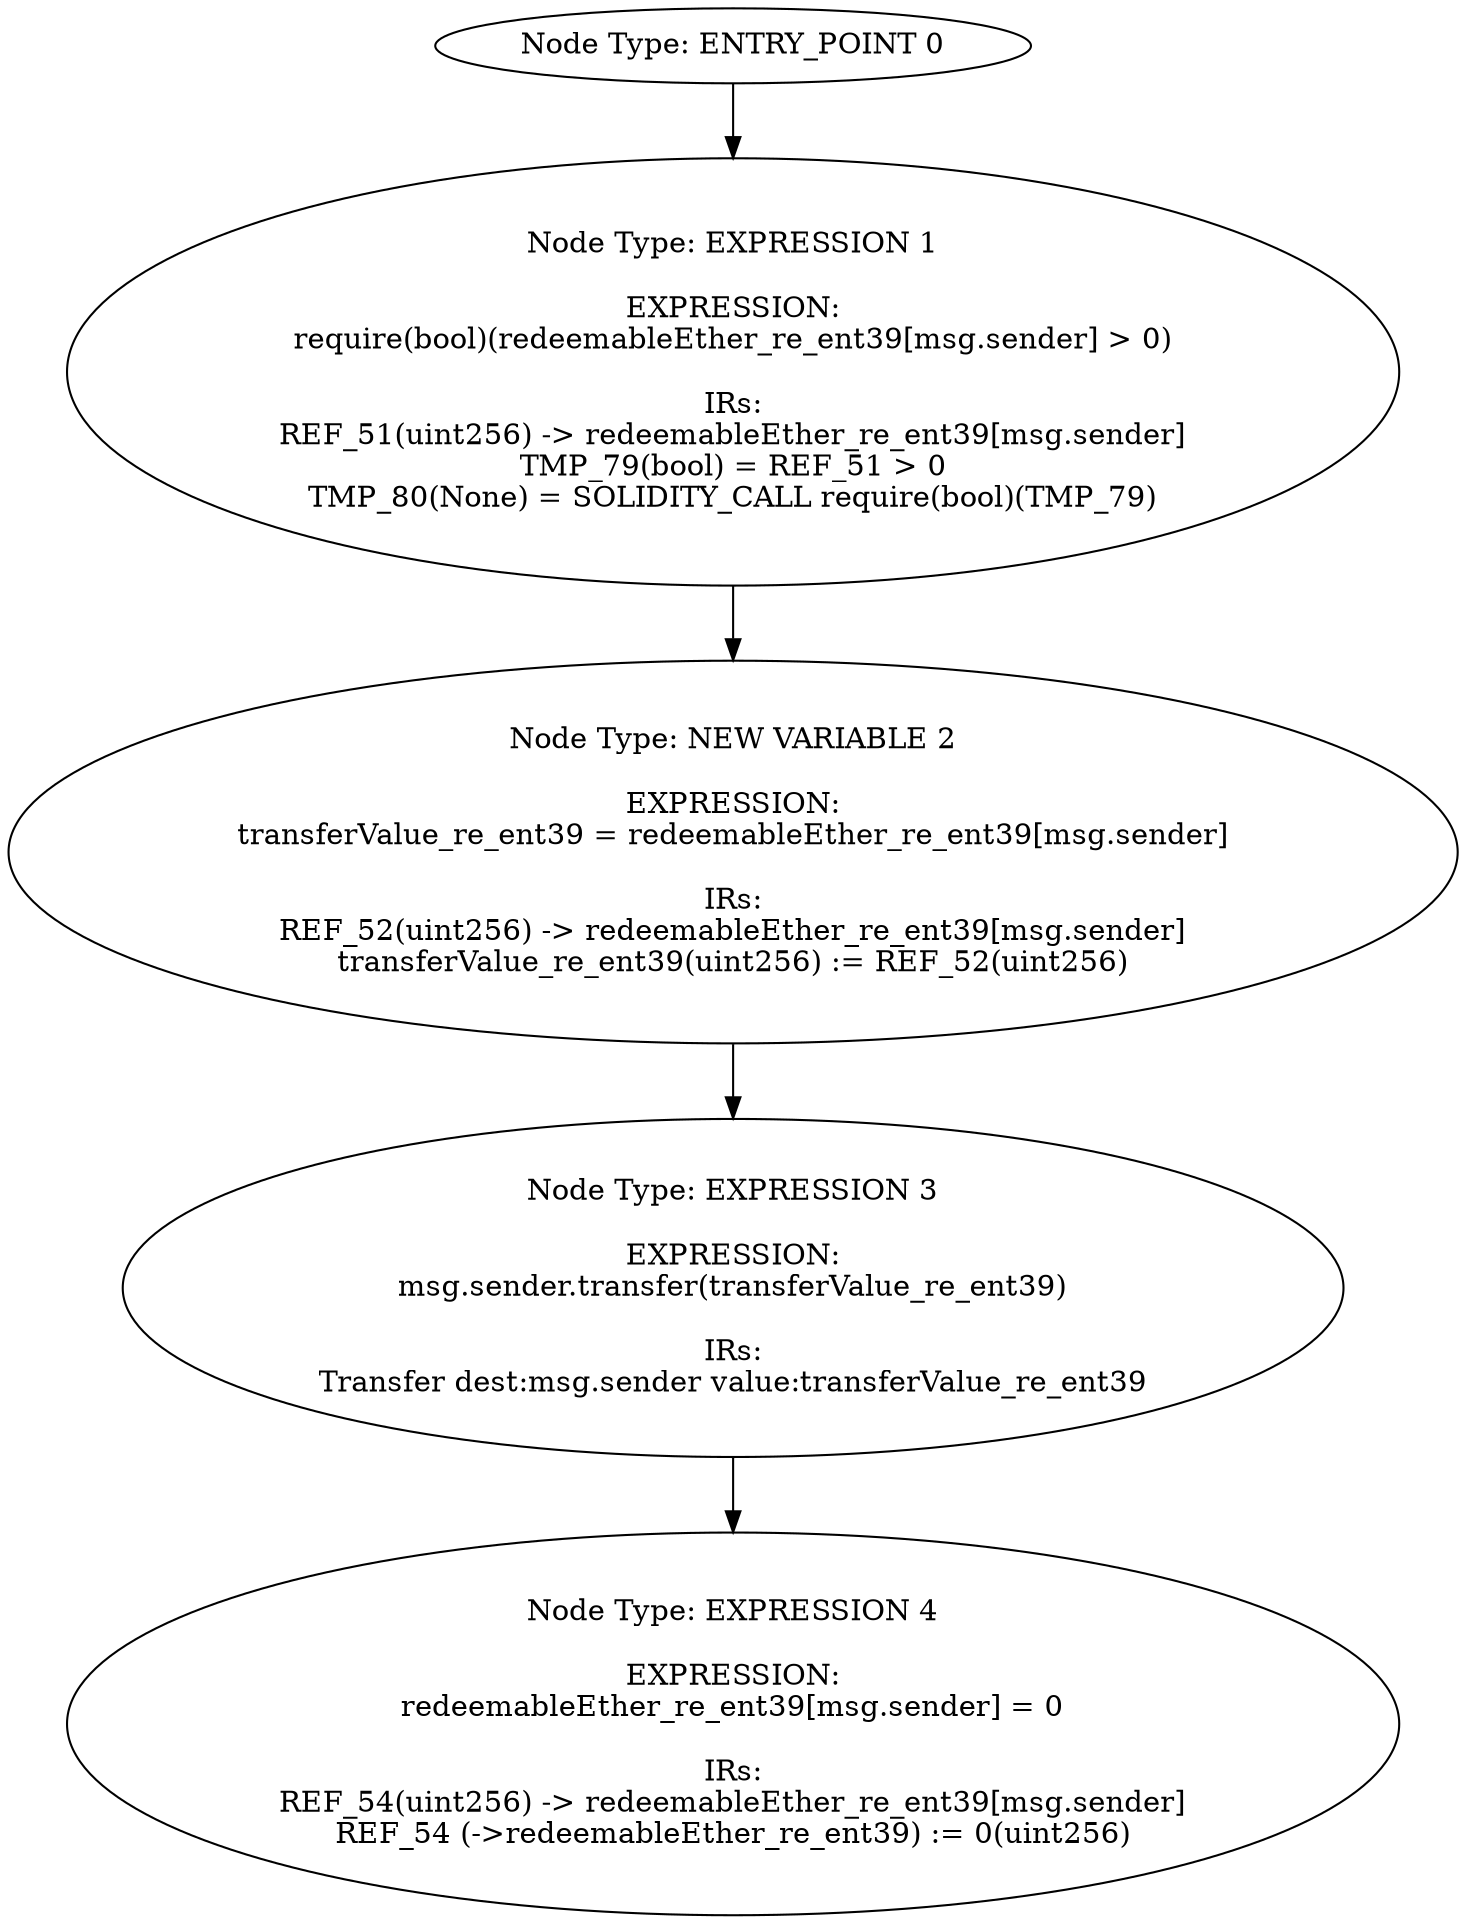digraph{
0[label="Node Type: ENTRY_POINT 0
"];
0->1;
1[label="Node Type: EXPRESSION 1

EXPRESSION:
require(bool)(redeemableEther_re_ent39[msg.sender] > 0)

IRs:
REF_51(uint256) -> redeemableEther_re_ent39[msg.sender]
TMP_79(bool) = REF_51 > 0
TMP_80(None) = SOLIDITY_CALL require(bool)(TMP_79)"];
1->2;
2[label="Node Type: NEW VARIABLE 2

EXPRESSION:
transferValue_re_ent39 = redeemableEther_re_ent39[msg.sender]

IRs:
REF_52(uint256) -> redeemableEther_re_ent39[msg.sender]
transferValue_re_ent39(uint256) := REF_52(uint256)"];
2->3;
3[label="Node Type: EXPRESSION 3

EXPRESSION:
msg.sender.transfer(transferValue_re_ent39)

IRs:
Transfer dest:msg.sender value:transferValue_re_ent39"];
3->4;
4[label="Node Type: EXPRESSION 4

EXPRESSION:
redeemableEther_re_ent39[msg.sender] = 0

IRs:
REF_54(uint256) -> redeemableEther_re_ent39[msg.sender]
REF_54 (->redeemableEther_re_ent39) := 0(uint256)"];
}
